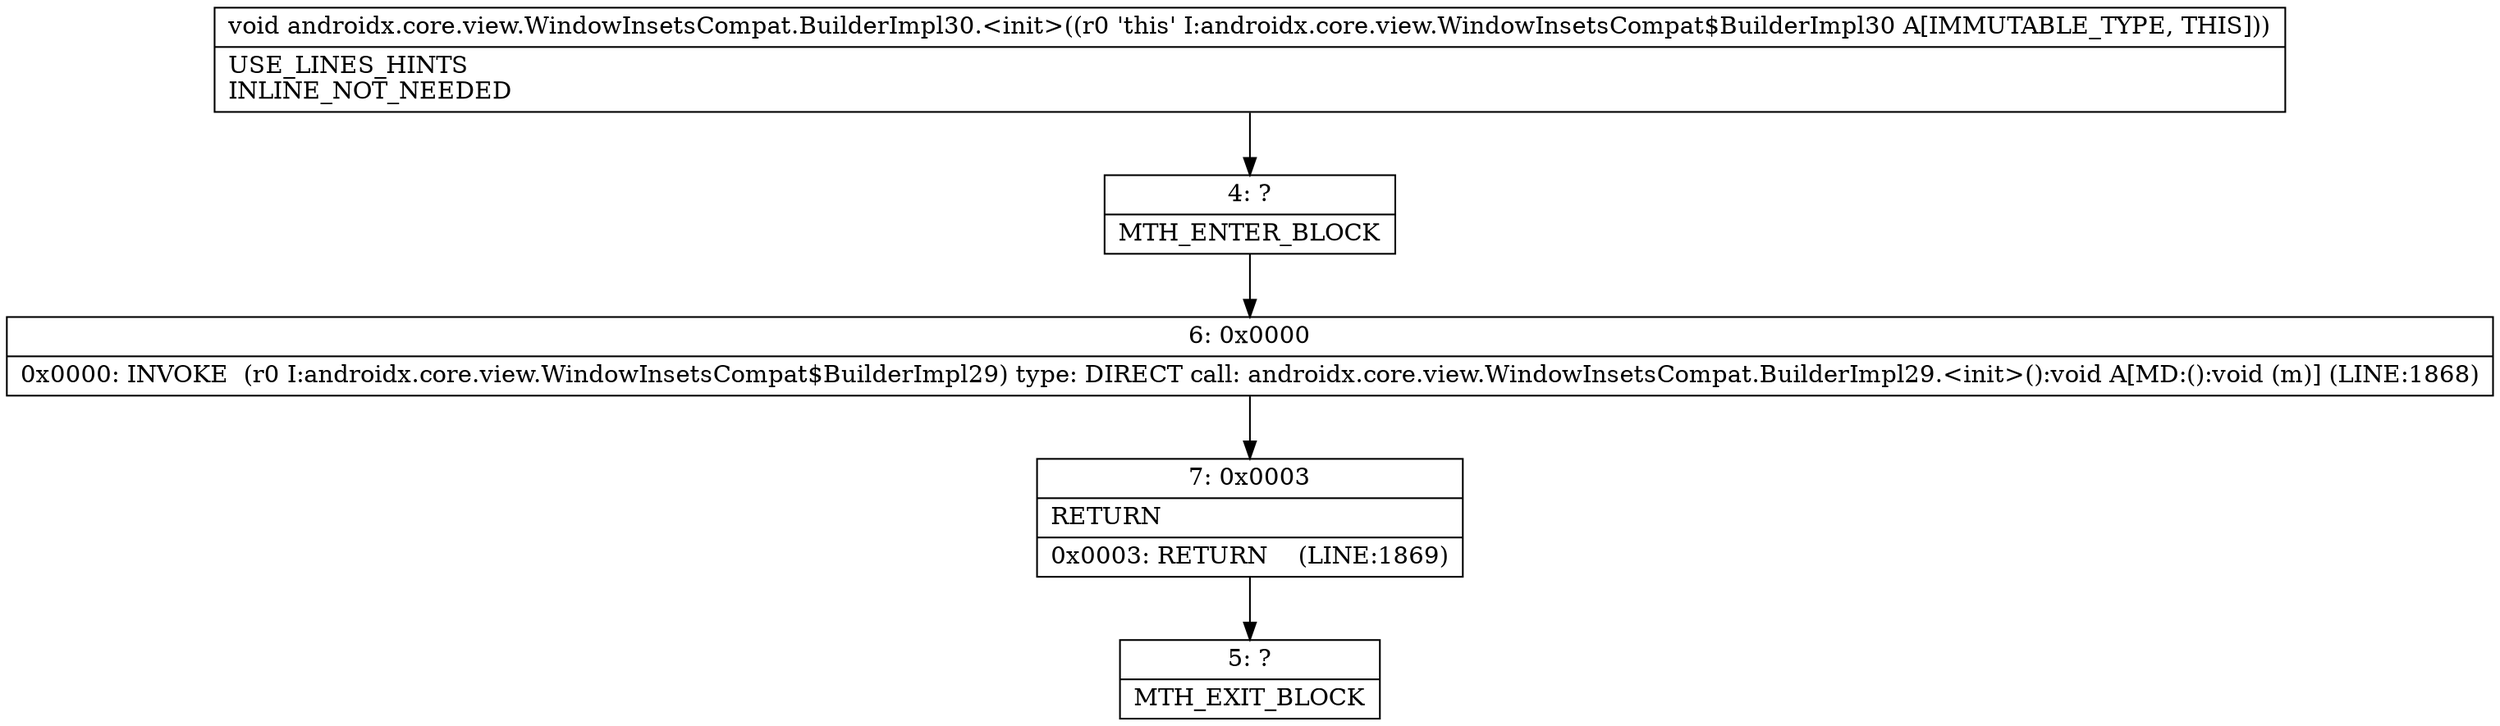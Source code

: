 digraph "CFG forandroidx.core.view.WindowInsetsCompat.BuilderImpl30.\<init\>()V" {
Node_4 [shape=record,label="{4\:\ ?|MTH_ENTER_BLOCK\l}"];
Node_6 [shape=record,label="{6\:\ 0x0000|0x0000: INVOKE  (r0 I:androidx.core.view.WindowInsetsCompat$BuilderImpl29) type: DIRECT call: androidx.core.view.WindowInsetsCompat.BuilderImpl29.\<init\>():void A[MD:():void (m)] (LINE:1868)\l}"];
Node_7 [shape=record,label="{7\:\ 0x0003|RETURN\l|0x0003: RETURN    (LINE:1869)\l}"];
Node_5 [shape=record,label="{5\:\ ?|MTH_EXIT_BLOCK\l}"];
MethodNode[shape=record,label="{void androidx.core.view.WindowInsetsCompat.BuilderImpl30.\<init\>((r0 'this' I:androidx.core.view.WindowInsetsCompat$BuilderImpl30 A[IMMUTABLE_TYPE, THIS]))  | USE_LINES_HINTS\lINLINE_NOT_NEEDED\l}"];
MethodNode -> Node_4;Node_4 -> Node_6;
Node_6 -> Node_7;
Node_7 -> Node_5;
}

